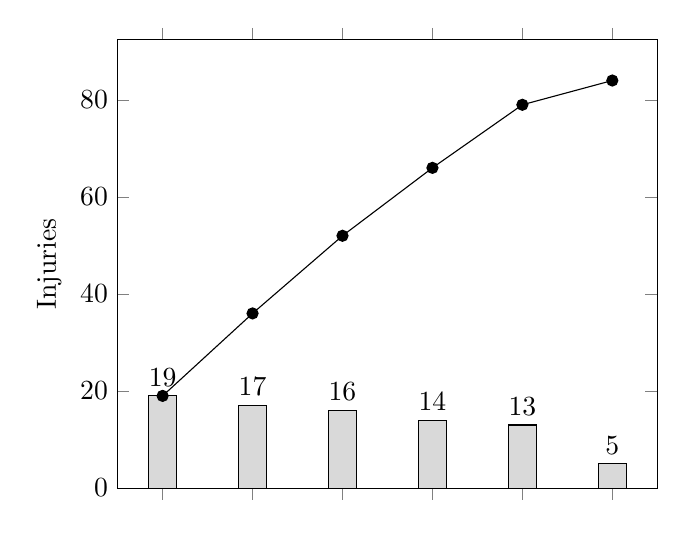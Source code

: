 \begin{tikzpicture}
    \begin{axis}[
        ybar,ymin=0,
        ylabel={Injuries},
        symbolic x coords={Power Lifting,Gymnastics,Not Associated,Olympic Lifting,Other,Endurance},
        xtick=data,
        xticklabel=\empty
    ]
        \addplot [fill=gray!30, nodes near coords] coordinates {
            (Power Lifting, 19) 
            (Gymnastics, 17)
            (Not Associated, 16)
            (Olympic Lifting, 14)
            (Other, 13)
            (Endurance, 5)
        };
        \addplot [sharp plot,mark=*] coordinates {
            (Power Lifting, 19) 
            (Gymnastics, 36)
            (Not Associated, 52)
            (Olympic Lifting, 66)
            (Other, 79)
            (Endurance, 84)
        };
    \end{axis}
\end{tikzpicture}